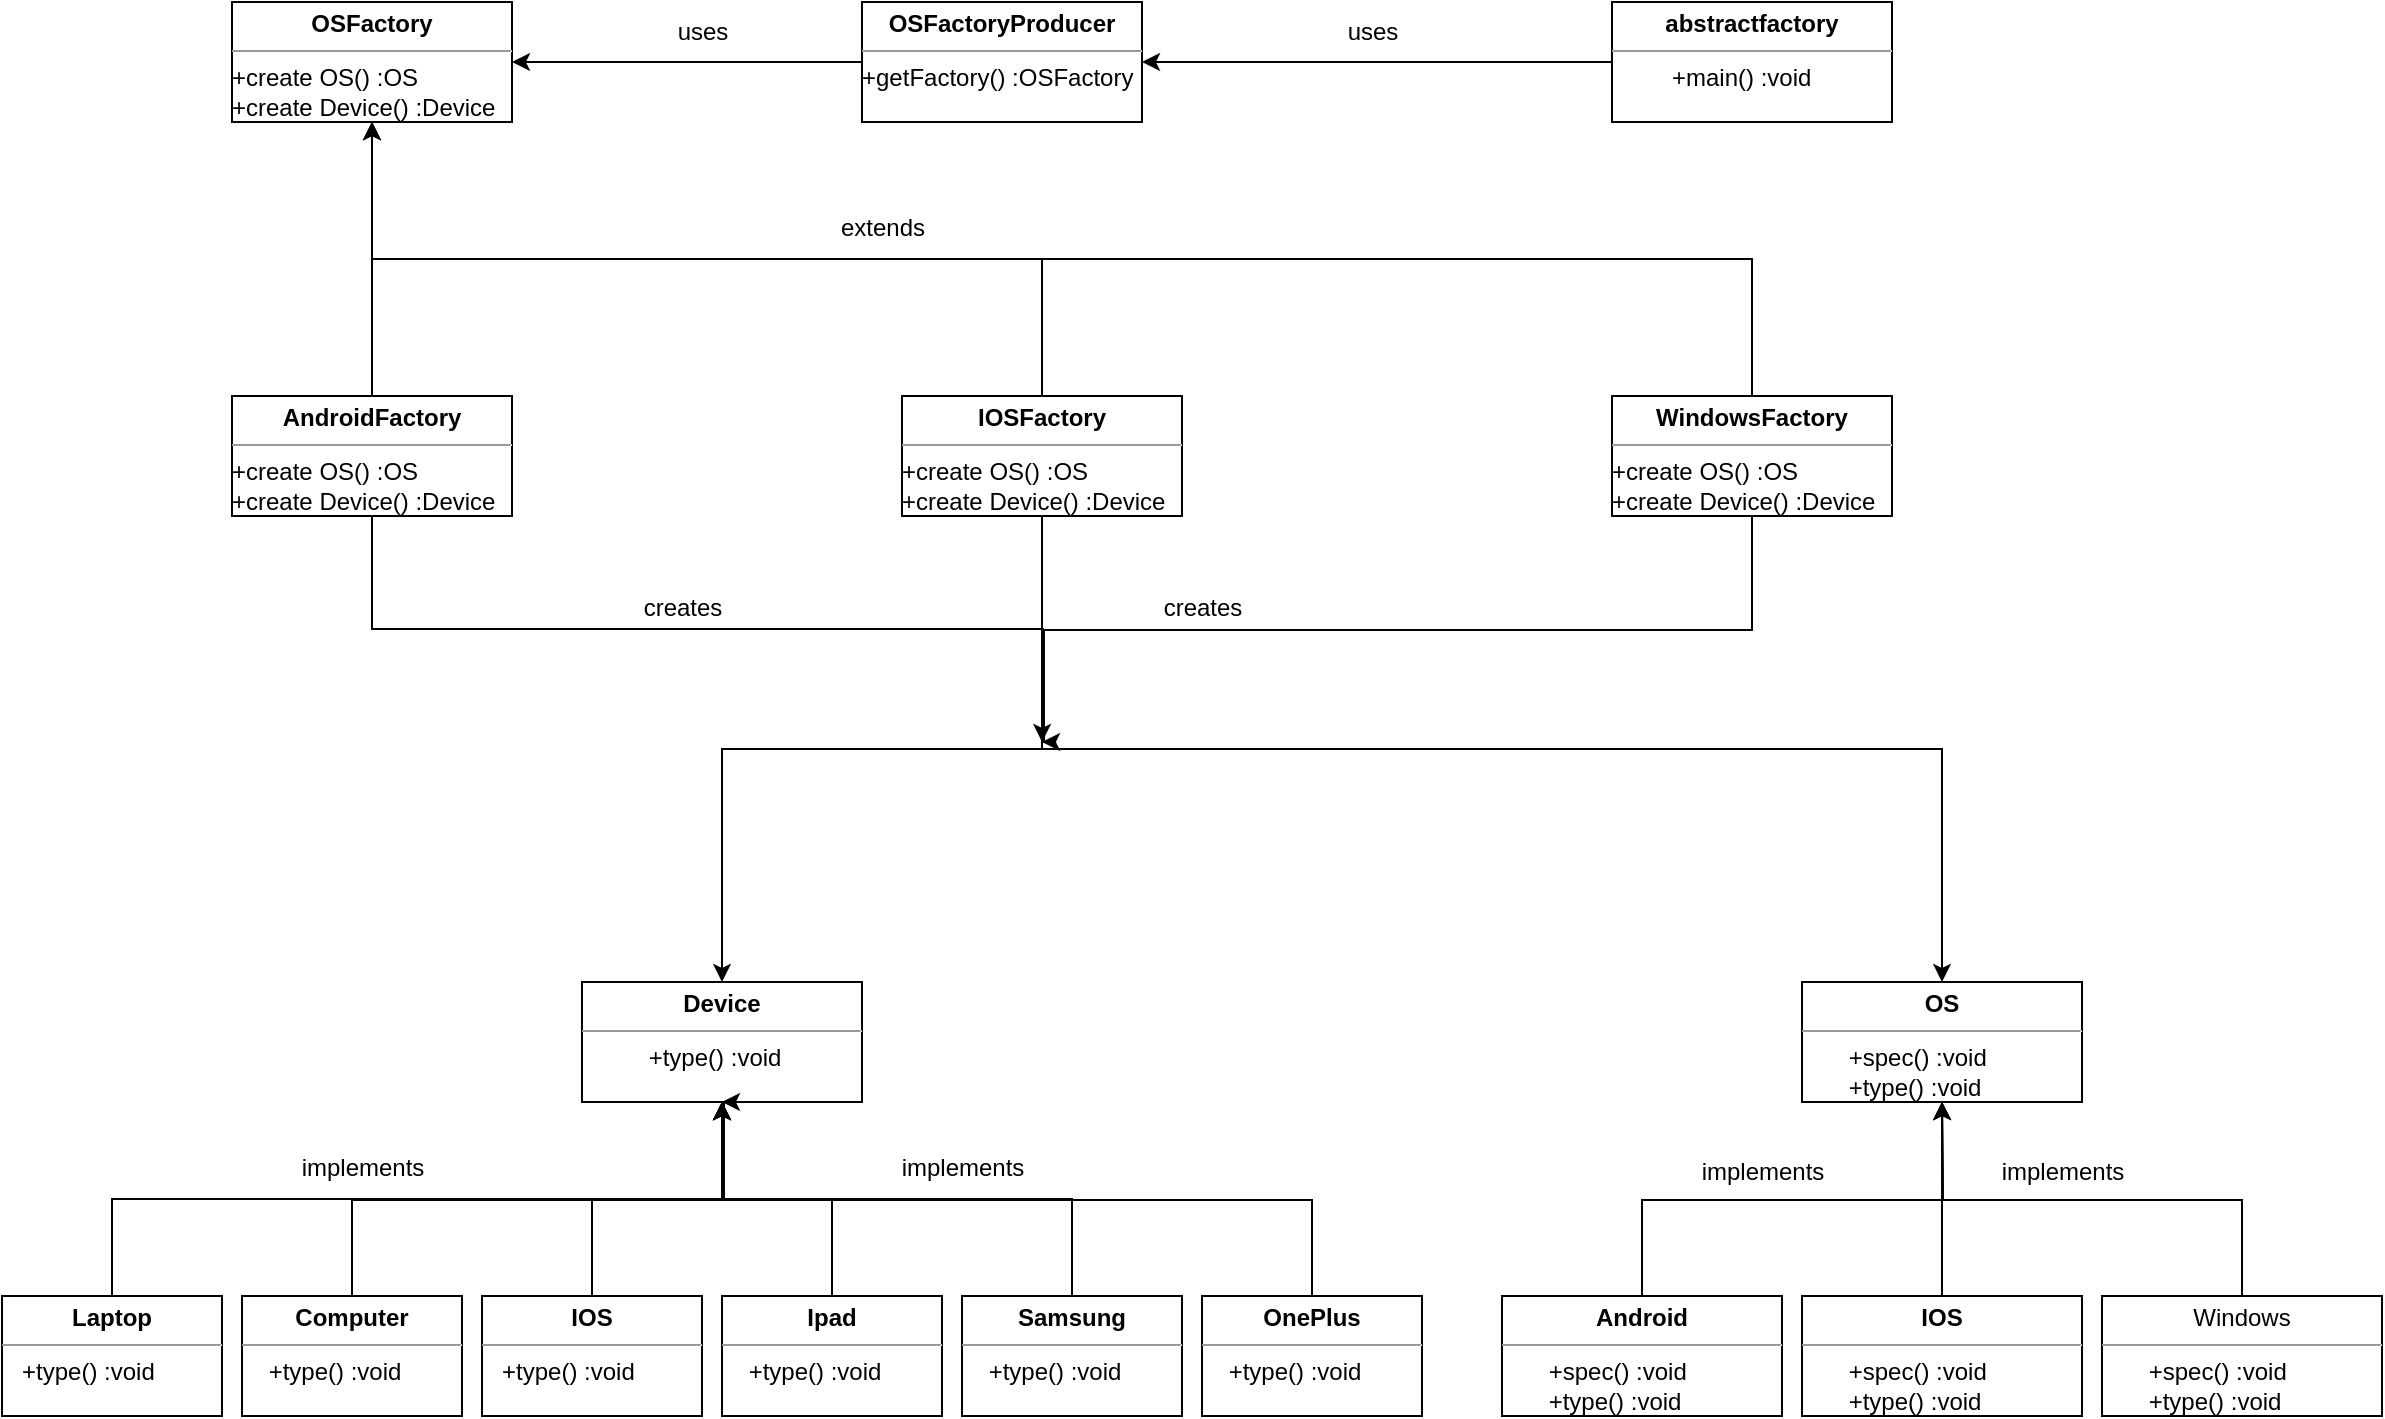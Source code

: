 <mxfile version="22.1.21" type="device">
  <diagram name="Page-1" id="FNQqYv5AVU5v7olSLiKJ">
    <mxGraphModel dx="1221" dy="823" grid="1" gridSize="10" guides="1" tooltips="1" connect="1" arrows="1" fold="1" page="1" pageScale="1" pageWidth="850" pageHeight="1100" math="0" shadow="0">
      <root>
        <mxCell id="0" />
        <mxCell id="1" parent="0" />
        <mxCell id="f_nu_WVTo7_Lgt9-U_Qi-61" style="edgeStyle=orthogonalEdgeStyle;rounded=0;orthogonalLoop=1;jettySize=auto;html=1;exitX=0;exitY=0.5;exitDx=0;exitDy=0;" parent="1" edge="1">
          <mxGeometry relative="1" as="geometry">
            <mxPoint x="825" y="60" as="sourcePoint" />
            <mxPoint x="580" y="60" as="targetPoint" />
          </mxGeometry>
        </mxCell>
        <mxCell id="f_nu_WVTo7_Lgt9-U_Qi-60" style="edgeStyle=orthogonalEdgeStyle;rounded=0;orthogonalLoop=1;jettySize=auto;html=1;exitX=0;exitY=0.5;exitDx=0;exitDy=0;entryX=1;entryY=0.5;entryDx=0;entryDy=0;" parent="1" edge="1">
          <mxGeometry relative="1" as="geometry">
            <mxPoint x="460" y="60" as="sourcePoint" />
            <mxPoint x="265" y="60" as="targetPoint" />
          </mxGeometry>
        </mxCell>
        <mxCell id="f_nu_WVTo7_Lgt9-U_Qi-65" value="uses&lt;br&gt;" style="text;html=1;align=center;verticalAlign=middle;resizable=0;points=[];autosize=1;strokeColor=none;fillColor=none;" parent="1" vertex="1">
          <mxGeometry x="335" y="30" width="50" height="30" as="geometry" />
        </mxCell>
        <mxCell id="WV-bgXxXrVkLUEFTNkXb-3" value="uses&lt;br&gt;" style="text;html=1;align=center;verticalAlign=middle;resizable=0;points=[];autosize=1;strokeColor=none;fillColor=none;" vertex="1" parent="1">
          <mxGeometry x="670" y="30" width="50" height="30" as="geometry" />
        </mxCell>
        <mxCell id="WV-bgXxXrVkLUEFTNkXb-4" value="extends&lt;br&gt;" style="text;html=1;align=center;verticalAlign=middle;resizable=0;points=[];autosize=1;strokeColor=none;fillColor=none;" vertex="1" parent="1">
          <mxGeometry x="415" y="128" width="70" height="30" as="geometry" />
        </mxCell>
        <mxCell id="WV-bgXxXrVkLUEFTNkXb-11" value="&lt;p style=&quot;margin:0px;margin-top:4px;text-align:center;&quot;&gt;&lt;b&gt;OSFactory&lt;/b&gt;&lt;/p&gt;&lt;hr size=&quot;1&quot;&gt;&lt;div style=&quot;height:2px;&quot;&gt;+create OS() :OS&lt;br&gt;+create Device() :Device&lt;/div&gt;" style="verticalAlign=top;align=left;overflow=fill;fontSize=12;fontFamily=Helvetica;html=1;whiteSpace=wrap;" vertex="1" parent="1">
          <mxGeometry x="125" y="30" width="140" height="60" as="geometry" />
        </mxCell>
        <mxCell id="WV-bgXxXrVkLUEFTNkXb-12" value="&lt;p style=&quot;margin:0px;margin-top:4px;text-align:center;&quot;&gt;&lt;b&gt;OSFactoryProducer&lt;/b&gt;&lt;/p&gt;&lt;hr size=&quot;1&quot;&gt;&lt;div style=&quot;height:2px;&quot;&gt;+getFactory() :OSFactory&lt;/div&gt;" style="verticalAlign=top;align=left;overflow=fill;fontSize=12;fontFamily=Helvetica;html=1;whiteSpace=wrap;" vertex="1" parent="1">
          <mxGeometry x="440" y="30" width="140" height="60" as="geometry" />
        </mxCell>
        <mxCell id="WV-bgXxXrVkLUEFTNkXb-13" value="&lt;p style=&quot;margin:0px;margin-top:4px;text-align:center;&quot;&gt;&lt;b&gt;abstractfactory&lt;/b&gt;&lt;/p&gt;&lt;hr size=&quot;1&quot;&gt;&lt;div style=&quot;height:2px;&quot;&gt;&amp;nbsp; &amp;nbsp; &amp;nbsp; &amp;nbsp; &amp;nbsp;+main() :void&lt;/div&gt;" style="verticalAlign=top;align=left;overflow=fill;fontSize=12;fontFamily=Helvetica;html=1;whiteSpace=wrap;" vertex="1" parent="1">
          <mxGeometry x="815" y="30" width="140" height="60" as="geometry" />
        </mxCell>
        <mxCell id="WV-bgXxXrVkLUEFTNkXb-32" style="edgeStyle=orthogonalEdgeStyle;rounded=0;orthogonalLoop=1;jettySize=auto;html=1;exitX=0.5;exitY=0;exitDx=0;exitDy=0;entryX=0.5;entryY=1;entryDx=0;entryDy=0;" edge="1" parent="1" source="WV-bgXxXrVkLUEFTNkXb-23" target="WV-bgXxXrVkLUEFTNkXb-11">
          <mxGeometry relative="1" as="geometry" />
        </mxCell>
        <mxCell id="WV-bgXxXrVkLUEFTNkXb-70" style="edgeStyle=orthogonalEdgeStyle;rounded=0;orthogonalLoop=1;jettySize=auto;html=1;exitX=0.5;exitY=1;exitDx=0;exitDy=0;" edge="1" parent="1" source="WV-bgXxXrVkLUEFTNkXb-23">
          <mxGeometry relative="1" as="geometry">
            <mxPoint x="530" y="400" as="targetPoint" />
          </mxGeometry>
        </mxCell>
        <mxCell id="WV-bgXxXrVkLUEFTNkXb-23" value="&lt;p style=&quot;margin:0px;margin-top:4px;text-align:center;&quot;&gt;&lt;b&gt;AndroidFactory&lt;/b&gt;&lt;/p&gt;&lt;hr size=&quot;1&quot;&gt;&lt;div style=&quot;height:2px;&quot;&gt;+create OS() :OS&lt;br style=&quot;border-color: var(--border-color);&quot;&gt;+create Device() :Device&lt;br&gt;&lt;/div&gt;" style="verticalAlign=top;align=left;overflow=fill;fontSize=12;fontFamily=Helvetica;html=1;whiteSpace=wrap;" vertex="1" parent="1">
          <mxGeometry x="125" y="227" width="140" height="60" as="geometry" />
        </mxCell>
        <mxCell id="WV-bgXxXrVkLUEFTNkXb-24" value="&lt;p style=&quot;margin:0px;margin-top:4px;text-align:center;&quot;&gt;&lt;b&gt;OS&lt;/b&gt;&lt;/p&gt;&lt;hr size=&quot;1&quot;&gt;&lt;div style=&quot;height:2px;&quot;&gt;&amp;nbsp; &amp;nbsp; &amp;nbsp; &amp;nbsp;+spec() :void&lt;br&gt;&amp;nbsp; &amp;nbsp; &amp;nbsp; &amp;nbsp;+type() :void&lt;/div&gt;" style="verticalAlign=top;align=left;overflow=fill;fontSize=12;fontFamily=Helvetica;html=1;whiteSpace=wrap;" vertex="1" parent="1">
          <mxGeometry x="910" y="520" width="140" height="60" as="geometry" />
        </mxCell>
        <mxCell id="WV-bgXxXrVkLUEFTNkXb-27" value="&lt;p style=&quot;margin:0px;margin-top:4px;text-align:center;&quot;&gt;&lt;b&gt;Device&lt;/b&gt;&lt;/p&gt;&lt;hr size=&quot;1&quot;&gt;&lt;div style=&quot;height:2px;&quot;&gt;&amp;nbsp; &amp;nbsp; &amp;nbsp; &amp;nbsp; &amp;nbsp; +type() :void&lt;br&gt;&lt;/div&gt;" style="verticalAlign=top;align=left;overflow=fill;fontSize=12;fontFamily=Helvetica;html=1;whiteSpace=wrap;" vertex="1" parent="1">
          <mxGeometry x="300" y="520" width="140" height="60" as="geometry" />
        </mxCell>
        <mxCell id="WV-bgXxXrVkLUEFTNkXb-31" style="edgeStyle=orthogonalEdgeStyle;rounded=0;orthogonalLoop=1;jettySize=auto;html=1;exitX=0.5;exitY=0;exitDx=0;exitDy=0;entryX=0.5;entryY=1;entryDx=0;entryDy=0;" edge="1" parent="1" source="WV-bgXxXrVkLUEFTNkXb-28" target="WV-bgXxXrVkLUEFTNkXb-11">
          <mxGeometry relative="1" as="geometry" />
        </mxCell>
        <mxCell id="WV-bgXxXrVkLUEFTNkXb-68" style="edgeStyle=orthogonalEdgeStyle;rounded=0;orthogonalLoop=1;jettySize=auto;html=1;exitX=0.5;exitY=1;exitDx=0;exitDy=0;" edge="1" parent="1" source="WV-bgXxXrVkLUEFTNkXb-28" target="WV-bgXxXrVkLUEFTNkXb-27">
          <mxGeometry relative="1" as="geometry" />
        </mxCell>
        <mxCell id="WV-bgXxXrVkLUEFTNkXb-69" style="edgeStyle=orthogonalEdgeStyle;rounded=0;orthogonalLoop=1;jettySize=auto;html=1;exitX=0.5;exitY=1;exitDx=0;exitDy=0;" edge="1" parent="1" source="WV-bgXxXrVkLUEFTNkXb-28" target="WV-bgXxXrVkLUEFTNkXb-24">
          <mxGeometry relative="1" as="geometry" />
        </mxCell>
        <mxCell id="WV-bgXxXrVkLUEFTNkXb-28" value="&lt;p style=&quot;margin:0px;margin-top:4px;text-align:center;&quot;&gt;&lt;b&gt;IOSFactory&lt;/b&gt;&lt;/p&gt;&lt;hr size=&quot;1&quot;&gt;&lt;div style=&quot;height:2px;&quot;&gt;+create OS() :OS&lt;br style=&quot;border-color: var(--border-color);&quot;&gt;+create Device() :Device&lt;br&gt;&lt;/div&gt;" style="verticalAlign=top;align=left;overflow=fill;fontSize=12;fontFamily=Helvetica;html=1;whiteSpace=wrap;" vertex="1" parent="1">
          <mxGeometry x="460" y="227" width="140" height="60" as="geometry" />
        </mxCell>
        <mxCell id="WV-bgXxXrVkLUEFTNkXb-34" style="edgeStyle=orthogonalEdgeStyle;rounded=0;orthogonalLoop=1;jettySize=auto;html=1;exitX=0.5;exitY=0;exitDx=0;exitDy=0;entryX=0.5;entryY=1;entryDx=0;entryDy=0;" edge="1" parent="1" source="WV-bgXxXrVkLUEFTNkXb-33" target="WV-bgXxXrVkLUEFTNkXb-11">
          <mxGeometry relative="1" as="geometry" />
        </mxCell>
        <mxCell id="WV-bgXxXrVkLUEFTNkXb-71" style="edgeStyle=orthogonalEdgeStyle;rounded=0;orthogonalLoop=1;jettySize=auto;html=1;exitX=0.5;exitY=1;exitDx=0;exitDy=0;" edge="1" parent="1" source="WV-bgXxXrVkLUEFTNkXb-33">
          <mxGeometry relative="1" as="geometry">
            <mxPoint x="530" y="400" as="targetPoint" />
            <Array as="points">
              <mxPoint x="885" y="344" />
              <mxPoint x="531" y="344" />
            </Array>
          </mxGeometry>
        </mxCell>
        <mxCell id="WV-bgXxXrVkLUEFTNkXb-33" value="&lt;p style=&quot;margin:0px;margin-top:4px;text-align:center;&quot;&gt;&lt;b&gt;WindowsFactory&lt;/b&gt;&lt;/p&gt;&lt;hr size=&quot;1&quot;&gt;&lt;div style=&quot;height:2px;&quot;&gt;+create OS() :OS&lt;br style=&quot;border-color: var(--border-color);&quot;&gt;+create Device() :Device&lt;br&gt;&lt;/div&gt;" style="verticalAlign=top;align=left;overflow=fill;fontSize=12;fontFamily=Helvetica;html=1;whiteSpace=wrap;" vertex="1" parent="1">
          <mxGeometry x="815" y="227" width="140" height="60" as="geometry" />
        </mxCell>
        <mxCell id="WV-bgXxXrVkLUEFTNkXb-61" style="edgeStyle=orthogonalEdgeStyle;rounded=0;orthogonalLoop=1;jettySize=auto;html=1;exitX=0.5;exitY=0;exitDx=0;exitDy=0;" edge="1" parent="1" source="WV-bgXxXrVkLUEFTNkXb-44">
          <mxGeometry relative="1" as="geometry">
            <mxPoint x="370" y="580" as="targetPoint" />
          </mxGeometry>
        </mxCell>
        <mxCell id="WV-bgXxXrVkLUEFTNkXb-44" value="&lt;p style=&quot;margin:0px;margin-top:4px;text-align:center;&quot;&gt;&lt;b&gt;Computer&lt;/b&gt;&lt;/p&gt;&lt;hr size=&quot;1&quot;&gt;&lt;div style=&quot;height:2px;&quot;&gt;&amp;nbsp; &amp;nbsp; +type() :void&lt;br&gt;&lt;/div&gt;" style="verticalAlign=top;align=left;overflow=fill;fontSize=12;fontFamily=Helvetica;html=1;whiteSpace=wrap;" vertex="1" parent="1">
          <mxGeometry x="130" y="677" width="110" height="60" as="geometry" />
        </mxCell>
        <mxCell id="WV-bgXxXrVkLUEFTNkXb-60" style="edgeStyle=orthogonalEdgeStyle;rounded=0;orthogonalLoop=1;jettySize=auto;html=1;exitX=0.5;exitY=0;exitDx=0;exitDy=0;entryX=0.5;entryY=1;entryDx=0;entryDy=0;" edge="1" parent="1" source="WV-bgXxXrVkLUEFTNkXb-45" target="WV-bgXxXrVkLUEFTNkXb-27">
          <mxGeometry relative="1" as="geometry" />
        </mxCell>
        <mxCell id="WV-bgXxXrVkLUEFTNkXb-45" value="&lt;p style=&quot;margin:0px;margin-top:4px;text-align:center;&quot;&gt;&lt;b&gt;Laptop&lt;/b&gt;&lt;/p&gt;&lt;hr size=&quot;1&quot;&gt;&lt;div style=&quot;height:2px;&quot;&gt;&amp;nbsp; &amp;nbsp;+type() :void&lt;br&gt;&lt;/div&gt;" style="verticalAlign=top;align=left;overflow=fill;fontSize=12;fontFamily=Helvetica;html=1;whiteSpace=wrap;" vertex="1" parent="1">
          <mxGeometry x="10" y="677" width="110" height="60" as="geometry" />
        </mxCell>
        <mxCell id="WV-bgXxXrVkLUEFTNkXb-62" style="edgeStyle=orthogonalEdgeStyle;rounded=0;orthogonalLoop=1;jettySize=auto;html=1;exitX=0.5;exitY=0;exitDx=0;exitDy=0;entryX=0.5;entryY=1;entryDx=0;entryDy=0;" edge="1" parent="1" source="WV-bgXxXrVkLUEFTNkXb-46" target="WV-bgXxXrVkLUEFTNkXb-27">
          <mxGeometry relative="1" as="geometry" />
        </mxCell>
        <mxCell id="WV-bgXxXrVkLUEFTNkXb-46" value="&lt;p style=&quot;margin:0px;margin-top:4px;text-align:center;&quot;&gt;&lt;b&gt;IOS&lt;/b&gt;&lt;/p&gt;&lt;hr size=&quot;1&quot;&gt;&lt;div style=&quot;height:2px;&quot;&gt;&amp;nbsp; &amp;nbsp;+type() :void&lt;br&gt;&lt;/div&gt;" style="verticalAlign=top;align=left;overflow=fill;fontSize=12;fontFamily=Helvetica;html=1;whiteSpace=wrap;" vertex="1" parent="1">
          <mxGeometry x="250" y="677" width="110" height="60" as="geometry" />
        </mxCell>
        <mxCell id="WV-bgXxXrVkLUEFTNkXb-63" style="edgeStyle=orthogonalEdgeStyle;rounded=0;orthogonalLoop=1;jettySize=auto;html=1;exitX=0.5;exitY=0;exitDx=0;exitDy=0;" edge="1" parent="1" source="WV-bgXxXrVkLUEFTNkXb-47" target="WV-bgXxXrVkLUEFTNkXb-27">
          <mxGeometry relative="1" as="geometry" />
        </mxCell>
        <mxCell id="WV-bgXxXrVkLUEFTNkXb-47" value="&lt;p style=&quot;margin:0px;margin-top:4px;text-align:center;&quot;&gt;&lt;b&gt;Ipad&lt;/b&gt;&lt;/p&gt;&lt;hr size=&quot;1&quot;&gt;&lt;div style=&quot;height:2px;&quot;&gt;&amp;nbsp; &amp;nbsp; +type() :void&lt;br&gt;&lt;/div&gt;" style="verticalAlign=top;align=left;overflow=fill;fontSize=12;fontFamily=Helvetica;html=1;whiteSpace=wrap;" vertex="1" parent="1">
          <mxGeometry x="370" y="677" width="110" height="60" as="geometry" />
        </mxCell>
        <mxCell id="WV-bgXxXrVkLUEFTNkXb-64" style="edgeStyle=orthogonalEdgeStyle;rounded=0;orthogonalLoop=1;jettySize=auto;html=1;exitX=0.5;exitY=0;exitDx=0;exitDy=0;" edge="1" parent="1" source="WV-bgXxXrVkLUEFTNkXb-50" target="WV-bgXxXrVkLUEFTNkXb-27">
          <mxGeometry relative="1" as="geometry" />
        </mxCell>
        <mxCell id="WV-bgXxXrVkLUEFTNkXb-50" value="&lt;p style=&quot;margin:0px;margin-top:4px;text-align:center;&quot;&gt;&lt;b&gt;Samsung&lt;/b&gt;&lt;/p&gt;&lt;hr size=&quot;1&quot;&gt;&lt;div style=&quot;height:2px;&quot;&gt;&amp;nbsp; &amp;nbsp; +type() :void&lt;br&gt;&lt;/div&gt;" style="verticalAlign=top;align=left;overflow=fill;fontSize=12;fontFamily=Helvetica;html=1;whiteSpace=wrap;" vertex="1" parent="1">
          <mxGeometry x="490" y="677" width="110" height="60" as="geometry" />
        </mxCell>
        <mxCell id="WV-bgXxXrVkLUEFTNkXb-65" style="edgeStyle=orthogonalEdgeStyle;rounded=0;orthogonalLoop=1;jettySize=auto;html=1;exitX=0.5;exitY=0;exitDx=0;exitDy=0;" edge="1" parent="1" source="WV-bgXxXrVkLUEFTNkXb-51">
          <mxGeometry relative="1" as="geometry">
            <mxPoint x="370" y="580" as="targetPoint" />
            <Array as="points">
              <mxPoint x="665" y="629" />
              <mxPoint x="371" y="629" />
            </Array>
          </mxGeometry>
        </mxCell>
        <mxCell id="WV-bgXxXrVkLUEFTNkXb-51" value="&lt;p style=&quot;margin:0px;margin-top:4px;text-align:center;&quot;&gt;&lt;b&gt;OnePlus&lt;/b&gt;&lt;/p&gt;&lt;hr size=&quot;1&quot;&gt;&lt;div style=&quot;height:2px;&quot;&gt;&amp;nbsp; &amp;nbsp; +type() :void&lt;br&gt;&lt;/div&gt;" style="verticalAlign=top;align=left;overflow=fill;fontSize=12;fontFamily=Helvetica;html=1;whiteSpace=wrap;" vertex="1" parent="1">
          <mxGeometry x="610" y="677" width="110" height="60" as="geometry" />
        </mxCell>
        <mxCell id="WV-bgXxXrVkLUEFTNkXb-56" style="edgeStyle=orthogonalEdgeStyle;rounded=0;orthogonalLoop=1;jettySize=auto;html=1;exitX=0.5;exitY=0;exitDx=0;exitDy=0;" edge="1" parent="1" source="WV-bgXxXrVkLUEFTNkXb-52">
          <mxGeometry relative="1" as="geometry">
            <mxPoint x="980" y="580" as="targetPoint" />
          </mxGeometry>
        </mxCell>
        <mxCell id="WV-bgXxXrVkLUEFTNkXb-52" value="&lt;p style=&quot;margin:0px;margin-top:4px;text-align:center;&quot;&gt;Windows&lt;/p&gt;&lt;hr size=&quot;1&quot;&gt;&lt;div style=&quot;height:2px;&quot;&gt;&amp;nbsp; &amp;nbsp; &amp;nbsp; &amp;nbsp;+spec() :void&lt;br style=&quot;border-color: var(--border-color);&quot;&gt;&amp;nbsp; &amp;nbsp; &amp;nbsp; &amp;nbsp;+type() :void&lt;br&gt;&lt;/div&gt;" style="verticalAlign=top;align=left;overflow=fill;fontSize=12;fontFamily=Helvetica;html=1;whiteSpace=wrap;" vertex="1" parent="1">
          <mxGeometry x="1060" y="677" width="140" height="60" as="geometry" />
        </mxCell>
        <mxCell id="WV-bgXxXrVkLUEFTNkXb-55" style="edgeStyle=orthogonalEdgeStyle;rounded=0;orthogonalLoop=1;jettySize=auto;html=1;exitX=0.5;exitY=0;exitDx=0;exitDy=0;entryX=0.5;entryY=1;entryDx=0;entryDy=0;" edge="1" parent="1" source="WV-bgXxXrVkLUEFTNkXb-53" target="WV-bgXxXrVkLUEFTNkXb-24">
          <mxGeometry relative="1" as="geometry" />
        </mxCell>
        <mxCell id="WV-bgXxXrVkLUEFTNkXb-53" value="&lt;p style=&quot;margin:0px;margin-top:4px;text-align:center;&quot;&gt;&lt;b&gt;IOS&lt;/b&gt;&lt;/p&gt;&lt;hr size=&quot;1&quot;&gt;&lt;div style=&quot;height:2px;&quot;&gt;&amp;nbsp; &amp;nbsp; &amp;nbsp; &amp;nbsp;+spec() :void&lt;br style=&quot;border-color: var(--border-color);&quot;&gt;&amp;nbsp; &amp;nbsp; &amp;nbsp; &amp;nbsp;+type() :void&lt;br&gt;&lt;/div&gt;" style="verticalAlign=top;align=left;overflow=fill;fontSize=12;fontFamily=Helvetica;html=1;whiteSpace=wrap;" vertex="1" parent="1">
          <mxGeometry x="910" y="677" width="140" height="60" as="geometry" />
        </mxCell>
        <mxCell id="WV-bgXxXrVkLUEFTNkXb-57" style="edgeStyle=orthogonalEdgeStyle;rounded=0;orthogonalLoop=1;jettySize=auto;html=1;exitX=0.5;exitY=0;exitDx=0;exitDy=0;" edge="1" parent="1" source="WV-bgXxXrVkLUEFTNkXb-54">
          <mxGeometry relative="1" as="geometry">
            <mxPoint x="980" y="580" as="targetPoint" />
          </mxGeometry>
        </mxCell>
        <mxCell id="WV-bgXxXrVkLUEFTNkXb-54" value="&lt;p style=&quot;margin:0px;margin-top:4px;text-align:center;&quot;&gt;&lt;b&gt;Android&lt;/b&gt;&lt;/p&gt;&lt;hr size=&quot;1&quot;&gt;&lt;div style=&quot;height:2px;&quot;&gt;&amp;nbsp; &amp;nbsp; &amp;nbsp; &amp;nbsp;+spec() :void&lt;br style=&quot;border-color: var(--border-color);&quot;&gt;&amp;nbsp; &amp;nbsp; &amp;nbsp; &amp;nbsp;+type() :void&lt;br&gt;&lt;/div&gt;" style="verticalAlign=top;align=left;overflow=fill;fontSize=12;fontFamily=Helvetica;html=1;whiteSpace=wrap;" vertex="1" parent="1">
          <mxGeometry x="760" y="677" width="140" height="60" as="geometry" />
        </mxCell>
        <mxCell id="WV-bgXxXrVkLUEFTNkXb-58" value="implements&lt;br&gt;" style="text;html=1;align=center;verticalAlign=middle;resizable=0;points=[];autosize=1;strokeColor=none;fillColor=none;" vertex="1" parent="1">
          <mxGeometry x="1000" y="600" width="80" height="30" as="geometry" />
        </mxCell>
        <mxCell id="WV-bgXxXrVkLUEFTNkXb-72" value="implements&lt;br&gt;" style="text;html=1;align=center;verticalAlign=middle;resizable=0;points=[];autosize=1;strokeColor=none;fillColor=none;" vertex="1" parent="1">
          <mxGeometry x="450" y="598" width="80" height="30" as="geometry" />
        </mxCell>
        <mxCell id="WV-bgXxXrVkLUEFTNkXb-73" value="creates&lt;br&gt;" style="text;html=1;align=center;verticalAlign=middle;resizable=0;points=[];autosize=1;strokeColor=none;fillColor=none;" vertex="1" parent="1">
          <mxGeometry x="580" y="318" width="60" height="30" as="geometry" />
        </mxCell>
        <mxCell id="WV-bgXxXrVkLUEFTNkXb-74" value="creates&lt;br&gt;" style="text;html=1;align=center;verticalAlign=middle;resizable=0;points=[];autosize=1;strokeColor=none;fillColor=none;" vertex="1" parent="1">
          <mxGeometry x="320" y="318" width="60" height="30" as="geometry" />
        </mxCell>
        <mxCell id="WV-bgXxXrVkLUEFTNkXb-75" value="implements&lt;br&gt;" style="text;html=1;align=center;verticalAlign=middle;resizable=0;points=[];autosize=1;strokeColor=none;fillColor=none;" vertex="1" parent="1">
          <mxGeometry x="150" y="598" width="80" height="30" as="geometry" />
        </mxCell>
        <mxCell id="WV-bgXxXrVkLUEFTNkXb-76" value="implements&lt;br&gt;" style="text;html=1;align=center;verticalAlign=middle;resizable=0;points=[];autosize=1;strokeColor=none;fillColor=none;" vertex="1" parent="1">
          <mxGeometry x="850" y="600" width="80" height="30" as="geometry" />
        </mxCell>
      </root>
    </mxGraphModel>
  </diagram>
</mxfile>
